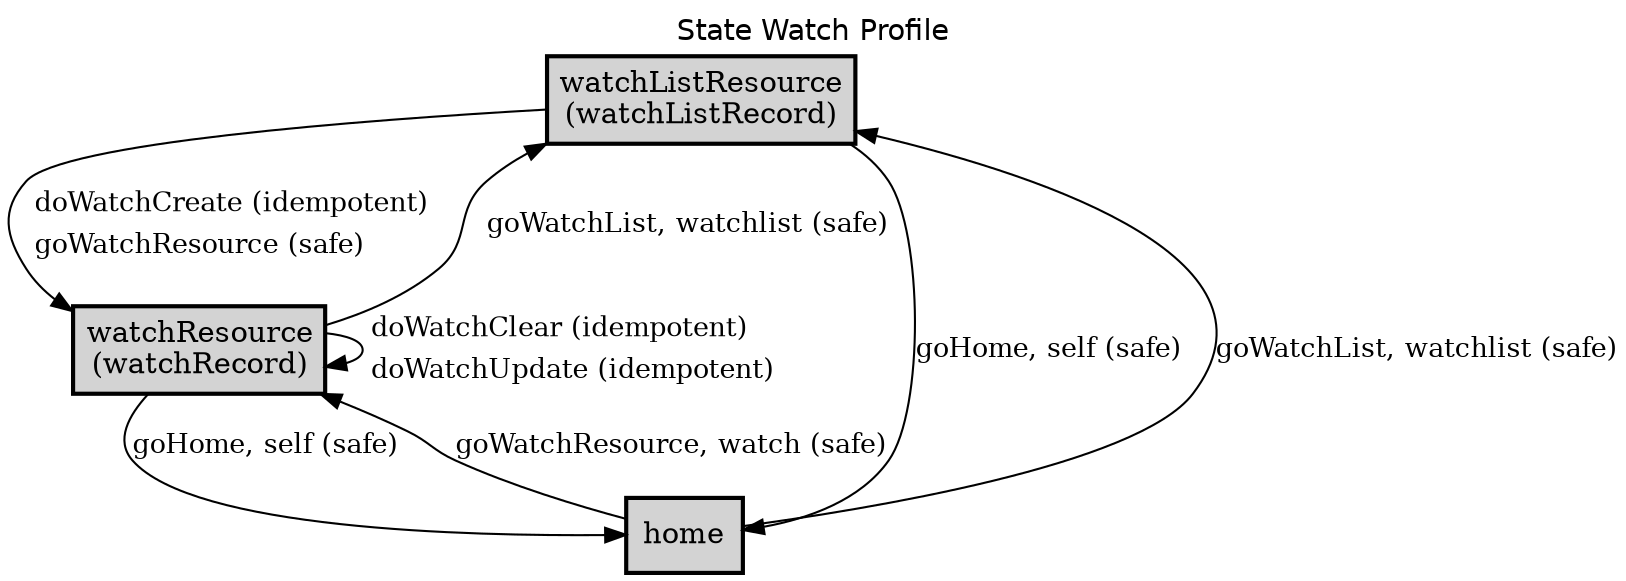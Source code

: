 digraph application_state_diagram {
  graph [
    labelloc="t";
    fontname="Helvetica"
    label="State Watch Profile";
    URL="index.html" target="_parent"
  ];
  node [shape = box, style = "bold,filled" fillcolor="lightgray"];

    watchListResource [margin=0.02, label=<<table cellspacing="0" cellpadding="5" border="0"><tr><td>watchListResource<br />(watchListRecord)<br /></td></tr></table>>,shape=box URL="docs/semantic.watchListResource.html" target="_parent"]
    watchResource [margin=0.02, label=<<table cellspacing="0" cellpadding="5" border="0"><tr><td>watchResource<br />(watchRecord)<br /></td></tr></table>>,shape=box URL="docs/semantic.watchResource.html" target="_parent"]

    home -> watchListResource [label = <goWatchList, watchlist (safe)> URL="docs/safe.goWatchList.html" target="_parent" fontsize=13];
    home -> watchResource [label = <goWatchResource, watch (safe)> URL="docs/safe.goWatchResource.html" target="_parent" fontsize=13];
    watchListResource -> home [label = <goHome, self (safe)> URL="docs/safe.goHome.html" target="_parent" fontsize=13];
    watchListResource -> watchResource [label=<<table border="0"><tr><td align="left" href="docs/idempotent.doWatchCreate.html">doWatchCreate (idempotent)</td></tr><tr><td align="left" href="docs/safe.goWatchResource.html">goWatchResource (safe)</td></tr></table>> fontsize=13];
    watchResource -> home [label = <goHome, self (safe)> URL="docs/safe.goHome.html" target="_parent" fontsize=13];
    watchResource -> watchListResource [label = <goWatchList, watchlist (safe)> URL="docs/safe.goWatchList.html" target="_parent" fontsize=13];
    watchResource -> watchResource [label=<<table border="0"><tr><td align="left" href="docs/idempotent.doWatchClear.html">doWatchClear (idempotent)</td></tr><tr><td align="left" href="docs/idempotent.doWatchUpdate.html">doWatchUpdate (idempotent)</td></tr></table>> fontsize=13];

    home [label = <home> URL="docs/semantic.home.html" target="_parent"]

}